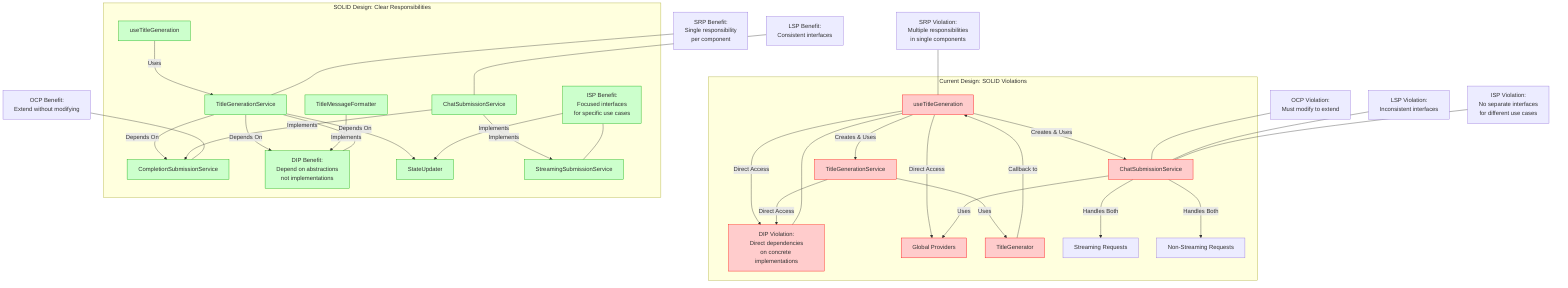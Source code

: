 graph TD
    subgraph "Current Design: SOLID Violations"
        A1[useTitleGeneration] -->|"Creates & Uses"| B1[TitleGenerationService]
        A1 -->|"Creates & Uses"| C1[ChatSubmissionService]
        A1 -->|"Direct Access"| D1[Global Store]
        A1 -->|"Direct Access"| E1[Global Providers]
        B1 -->|"Uses"| F1[TitleGenerator]
        B1 -->|"Direct Access"| D1
        F1 -->|"Callback to"| A1
        C1 -->|"Uses"| E1
        C1 -->|"Handles Both"| G1[Streaming Requests]
        C1 -->|"Handles Both"| H1[Non-Streaming Requests]
        
        style A1 fill:#ffcccc,stroke:#ff0000
        style B1 fill:#ffcccc,stroke:#ff0000
        style C1 fill:#ffcccc,stroke:#ff0000
        style D1 fill:#ffcccc,stroke:#ff0000
        style E1 fill:#ffcccc,stroke:#ff0000
        style F1 fill:#ffcccc,stroke:#ff0000
    end
    
    subgraph "SOLID Design: Clear Responsibilities"
        A2[useTitleGeneration] -->|"Uses"| B2[TitleGenerationService]
        B2 -->|"Depends On"| C2[CompletionSubmissionService]
        B2 -->|"Depends On"| D2[MessageFormatter]
        B2 -->|"Depends On"| E2[StateUpdater]
        F2[ChatSubmissionService] -->|"Implements"| C2
        F2 -->|"Implements"| G2[StreamingSubmissionService]
        H2[TitleMessageFormatter] -->|"Implements"| D2
        I2[ChatStateUpdater] -->|"Implements"| E2
        
        style A2 fill:#ccffcc,stroke:#00aa00
        style B2 fill:#ccffcc,stroke:#00aa00
        style C2 fill:#ccffcc,stroke:#00aa00
        style D2 fill:#ccffcc,stroke:#00aa00
        style E2 fill:#ccffcc,stroke:#00aa00
        style F2 fill:#ccffcc,stroke:#00aa00
        style G2 fill:#ccffcc,stroke:#00aa00
        style H2 fill:#ccffcc,stroke:#00aa00
        style I2 fill:#ccffcc,stroke:#00aa00
    end
    
    %% Annotations for Current Design
    S1[SRP Violation:<br/>Multiple responsibilities<br/>in single components]
    O1[OCP Violation:<br/>Must modify to extend]
    L1[LSP Violation:<br/>Inconsistent interfaces]
    I1[ISP Violation:<br/>No separate interfaces<br/>for different use cases]
    D1[DIP Violation:<br/>Direct dependencies<br/>on concrete implementations]
    
    S1 --- A1
    O1 --- C1
    L1 --- C1
    I1 --- C1
    D1 --- A1
    
    %% Annotations for SOLID Design
    S2[SRP Benefit:<br/>Single responsibility<br/>per component]
    O2[OCP Benefit:<br/>Extend without modifying]
    L2[LSP Benefit:<br/>Consistent interfaces]
    I2[ISP Benefit:<br/>Focused interfaces<br/>for specific use cases]
    D2[DIP Benefit:<br/>Depend on abstractions<br/>not implementations]
    
    S2 --- B2
    O2 --- C2
    L2 --- F2
    I2 --- G2
    D2 --- B2